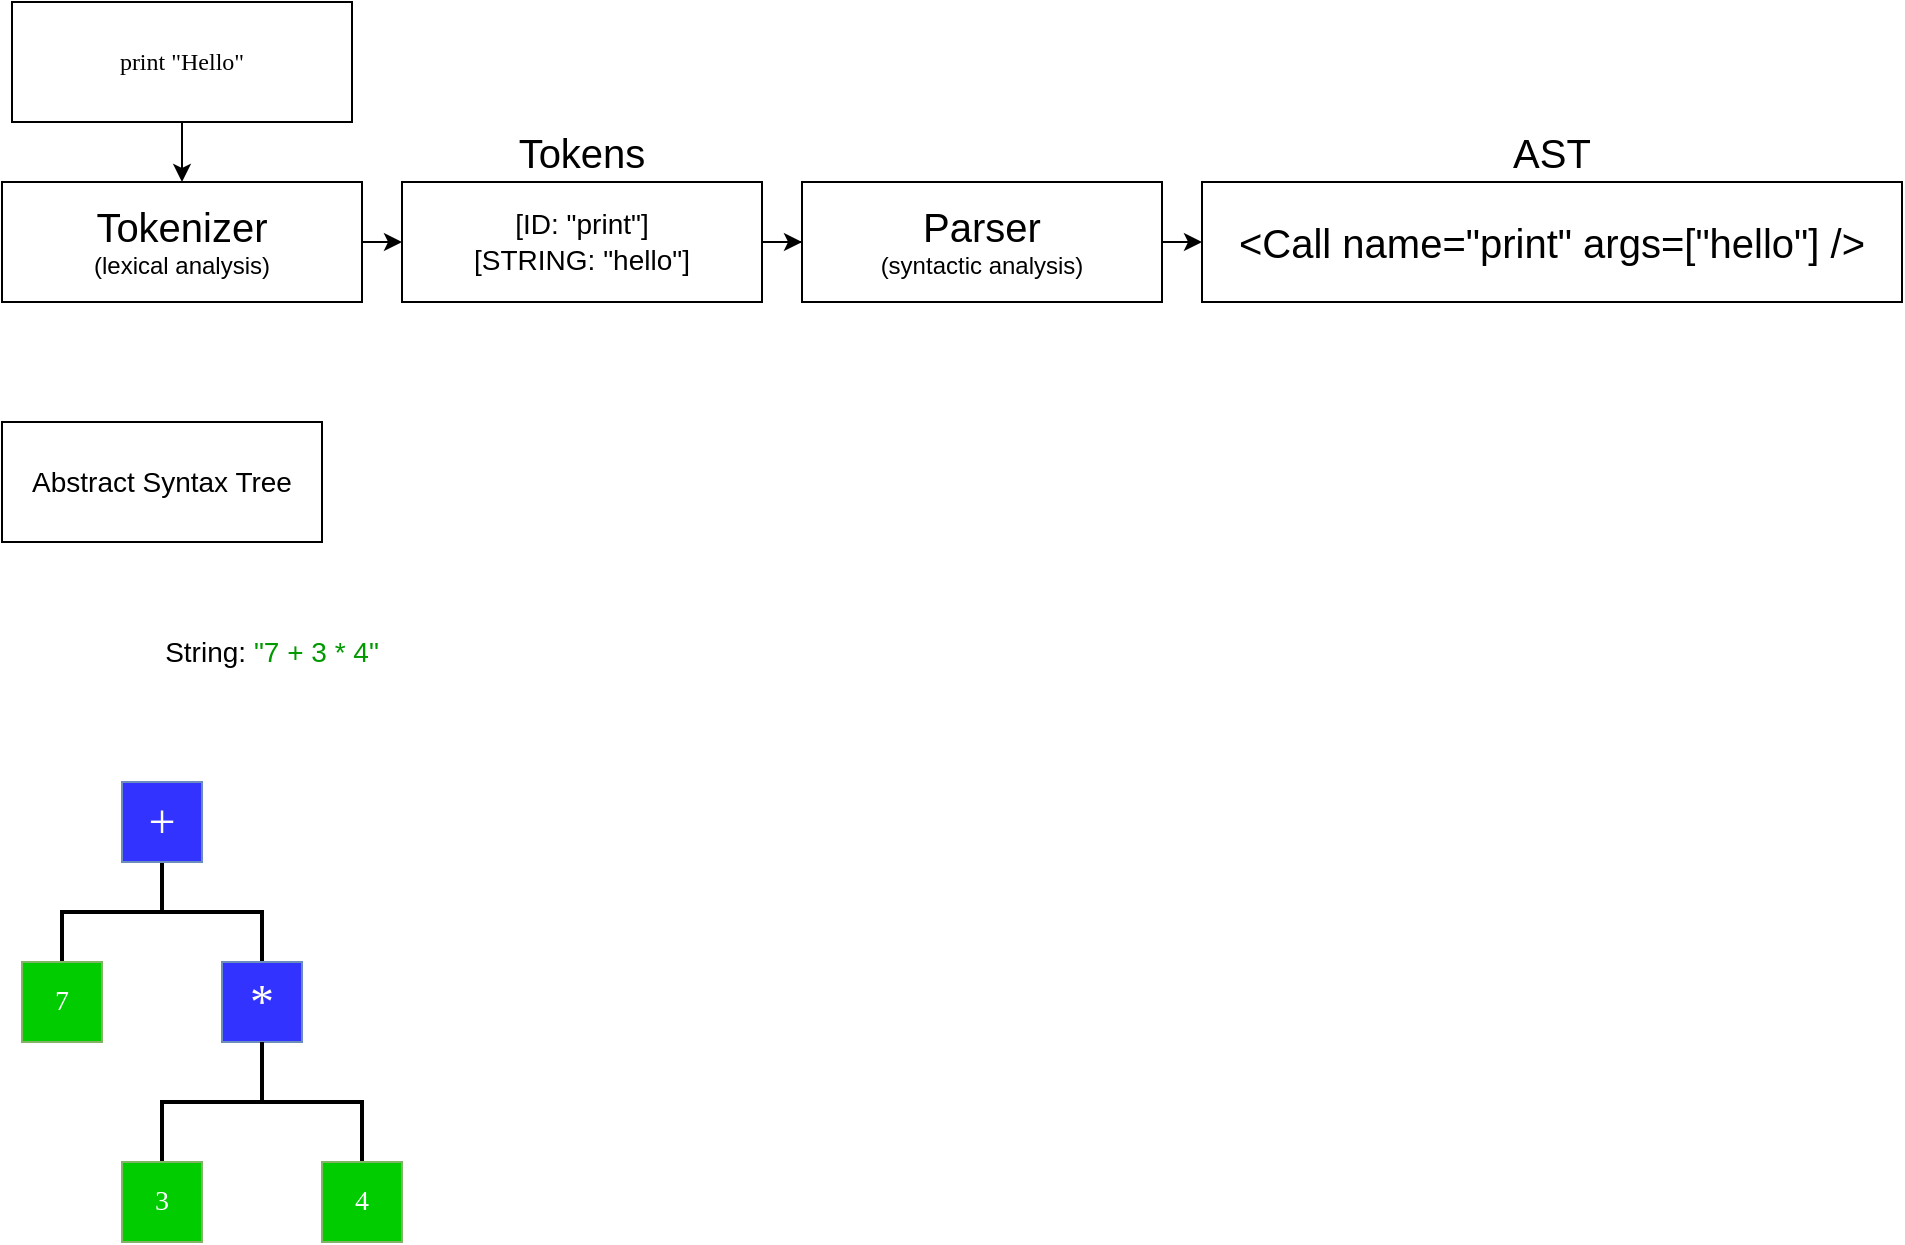 <mxfile version="20.2.3" type="device"><diagram id="b54-3FZcbIBY6cCb2RGM" name="Page-1"><mxGraphModel dx="714" dy="609" grid="1" gridSize="10" guides="1" tooltips="1" connect="1" arrows="1" fold="1" page="1" pageScale="1" pageWidth="1100" pageHeight="850" math="0" shadow="0"><root><mxCell id="0"/><mxCell id="1" parent="0"/><mxCell id="XJ3FZnAzW65mZmiLL3b7-8" style="edgeStyle=orthogonalEdgeStyle;rounded=0;orthogonalLoop=1;jettySize=auto;html=1;exitX=0.5;exitY=1;exitDx=0;exitDy=0;entryX=0.5;entryY=0;entryDx=0;entryDy=0;fontFamily=Helvetica;fontSize=20;" edge="1" parent="1" source="XJ3FZnAzW65mZmiLL3b7-2" target="XJ3FZnAzW65mZmiLL3b7-3"><mxGeometry relative="1" as="geometry"/></mxCell><mxCell id="XJ3FZnAzW65mZmiLL3b7-2" value="print &quot;Hello&quot;" style="rounded=0;whiteSpace=wrap;html=1;fontFamily=Lucida Console;" vertex="1" parent="1"><mxGeometry x="25" y="30" width="170" height="60" as="geometry"/></mxCell><mxCell id="XJ3FZnAzW65mZmiLL3b7-9" style="edgeStyle=orthogonalEdgeStyle;rounded=0;orthogonalLoop=1;jettySize=auto;html=1;exitX=1;exitY=0.5;exitDx=0;exitDy=0;entryX=0;entryY=0.5;entryDx=0;entryDy=0;fontFamily=Helvetica;fontSize=20;" edge="1" parent="1" source="XJ3FZnAzW65mZmiLL3b7-3" target="XJ3FZnAzW65mZmiLL3b7-6"><mxGeometry relative="1" as="geometry"/></mxCell><mxCell id="XJ3FZnAzW65mZmiLL3b7-3" value="&lt;font face=&quot;Helvetica&quot;&gt;&lt;font style=&quot;font-size: 20px;&quot;&gt;Tokenizer&lt;/font&gt;&lt;br&gt;(lexical analysis)&lt;/font&gt;" style="rounded=0;whiteSpace=wrap;html=1;fontFamily=Lucida Console;" vertex="1" parent="1"><mxGeometry x="20" y="120" width="180" height="60" as="geometry"/></mxCell><mxCell id="XJ3FZnAzW65mZmiLL3b7-14" style="edgeStyle=orthogonalEdgeStyle;rounded=0;orthogonalLoop=1;jettySize=auto;html=1;exitX=1;exitY=0.5;exitDx=0;exitDy=0;entryX=0;entryY=0.5;entryDx=0;entryDy=0;fontFamily=Helvetica;fontSize=14;" edge="1" parent="1" source="XJ3FZnAzW65mZmiLL3b7-4" target="XJ3FZnAzW65mZmiLL3b7-5"><mxGeometry relative="1" as="geometry"/></mxCell><mxCell id="XJ3FZnAzW65mZmiLL3b7-4" value="&lt;font face=&quot;Helvetica&quot;&gt;&lt;font style=&quot;font-size: 20px;&quot;&gt;Parser&lt;/font&gt;&lt;br&gt;(syntactic analysis)&lt;/font&gt;" style="rounded=0;whiteSpace=wrap;html=1;fontFamily=Lucida Console;" vertex="1" parent="1"><mxGeometry x="420" y="120" width="180" height="60" as="geometry"/></mxCell><mxCell id="XJ3FZnAzW65mZmiLL3b7-5" value="&lt;font face=&quot;Helvetica&quot;&gt;&lt;span style=&quot;font-size: 20px;&quot;&gt;&amp;lt;Call name=&quot;print&quot; args=[&quot;hello&quot;] /&amp;gt;&lt;/span&gt;&lt;/font&gt;" style="rounded=0;whiteSpace=wrap;html=1;fontFamily=Lucida Console;" vertex="1" parent="1"><mxGeometry x="620" y="120" width="350" height="60" as="geometry"/></mxCell><mxCell id="XJ3FZnAzW65mZmiLL3b7-13" style="edgeStyle=orthogonalEdgeStyle;rounded=0;orthogonalLoop=1;jettySize=auto;html=1;exitX=1;exitY=0.5;exitDx=0;exitDy=0;fontFamily=Helvetica;fontSize=14;" edge="1" parent="1" source="XJ3FZnAzW65mZmiLL3b7-6" target="XJ3FZnAzW65mZmiLL3b7-4"><mxGeometry relative="1" as="geometry"/></mxCell><mxCell id="XJ3FZnAzW65mZmiLL3b7-6" value="&lt;font face=&quot;Helvetica&quot; style=&quot;font-size: 14px;&quot;&gt;&lt;span style=&quot;font-size: 14px;&quot;&gt;[ID: &quot;print&quot;]&lt;br&gt;&lt;/span&gt;&lt;/font&gt;&lt;span style=&quot;font-family: Helvetica;&quot;&gt;[STRING: &quot;hello&quot;]&lt;/span&gt;&lt;font face=&quot;Helvetica&quot; style=&quot;font-size: 14px;&quot;&gt;&lt;span style=&quot;font-size: 14px;&quot;&gt;&lt;br style=&quot;font-size: 14px;&quot;&gt;&lt;/span&gt;&lt;/font&gt;" style="rounded=0;whiteSpace=wrap;html=1;fontFamily=Lucida Console;fontSize=14;" vertex="1" parent="1"><mxGeometry x="220" y="120" width="180" height="60" as="geometry"/></mxCell><mxCell id="XJ3FZnAzW65mZmiLL3b7-10" value="Tokens" style="text;html=1;strokeColor=none;fillColor=none;align=center;verticalAlign=middle;whiteSpace=wrap;rounded=0;fontFamily=Helvetica;fontSize=20;" vertex="1" parent="1"><mxGeometry x="280" y="90" width="60" height="30" as="geometry"/></mxCell><mxCell id="XJ3FZnAzW65mZmiLL3b7-11" value="AST" style="text;html=1;strokeColor=none;fillColor=none;align=center;verticalAlign=middle;whiteSpace=wrap;rounded=0;fontFamily=Helvetica;fontSize=20;" vertex="1" parent="1"><mxGeometry x="765" y="90" width="60" height="30" as="geometry"/></mxCell><mxCell id="XJ3FZnAzW65mZmiLL3b7-15" value="Abstract Syntax Tree" style="whiteSpace=wrap;html=1;fontFamily=Helvetica;fontSize=14;" vertex="1" parent="1"><mxGeometry x="20" y="240" width="160" height="60" as="geometry"/></mxCell><mxCell id="XJ3FZnAzW65mZmiLL3b7-16" value="String: &lt;font color=&quot;#009900&quot;&gt;&quot;7 + 3 * 4&quot;&lt;/font&gt;" style="text;html=1;strokeColor=none;fillColor=none;align=center;verticalAlign=middle;whiteSpace=wrap;rounded=0;fontFamily=Helvetica;fontSize=14;" vertex="1" parent="1"><mxGeometry x="70" y="340" width="170" height="30" as="geometry"/></mxCell><mxCell id="XJ3FZnAzW65mZmiLL3b7-22" value="" style="strokeWidth=2;html=1;shape=mxgraph.flowchart.annotation_2;align=left;labelPosition=right;pointerEvents=1;fontFamily=Lucida Console;fontSize=14;rotation=90;" vertex="1" parent="1"><mxGeometry x="70" y="435" width="60" height="100" as="geometry"/></mxCell><mxCell id="XJ3FZnAzW65mZmiLL3b7-23" value="+" style="whiteSpace=wrap;html=1;aspect=fixed;fontFamily=Lucida Console;fontSize=24;fillColor=#3333FF;strokeColor=#6c8ebf;fontColor=#FFFFFF;" vertex="1" parent="1"><mxGeometry x="80" y="420" width="40" height="40" as="geometry"/></mxCell><mxCell id="XJ3FZnAzW65mZmiLL3b7-24" value="7" style="whiteSpace=wrap;html=1;aspect=fixed;fontFamily=Lucida Console;fontSize=14;fillColor=#00CC00;strokeColor=#82b366;fontColor=#FFFFFF;" vertex="1" parent="1"><mxGeometry x="30" y="510" width="40" height="40" as="geometry"/></mxCell><mxCell id="XJ3FZnAzW65mZmiLL3b7-25" value="*" style="whiteSpace=wrap;html=1;aspect=fixed;fontFamily=Lucida Console;fontSize=24;fillColor=#3333FF;strokeColor=#6c8ebf;fontColor=#FFFFFF;" vertex="1" parent="1"><mxGeometry x="130" y="510" width="40" height="40" as="geometry"/></mxCell><mxCell id="XJ3FZnAzW65mZmiLL3b7-26" value="" style="strokeWidth=2;html=1;shape=mxgraph.flowchart.annotation_2;align=left;labelPosition=right;pointerEvents=1;fontFamily=Lucida Console;fontSize=14;rotation=90;" vertex="1" parent="1"><mxGeometry x="120" y="530" width="60" height="100" as="geometry"/></mxCell><mxCell id="XJ3FZnAzW65mZmiLL3b7-27" value="3" style="whiteSpace=wrap;html=1;aspect=fixed;fontFamily=Lucida Console;fontSize=14;fillColor=#00CC00;strokeColor=#82b366;fontColor=#FFFFFF;" vertex="1" parent="1"><mxGeometry x="80" y="610" width="40" height="40" as="geometry"/></mxCell><mxCell id="XJ3FZnAzW65mZmiLL3b7-28" value="4" style="whiteSpace=wrap;html=1;aspect=fixed;fontFamily=Lucida Console;fontSize=14;fillColor=#00CC00;strokeColor=#82b366;fontColor=#FFFFFF;" vertex="1" parent="1"><mxGeometry x="180" y="610" width="40" height="40" as="geometry"/></mxCell></root></mxGraphModel></diagram></mxfile>